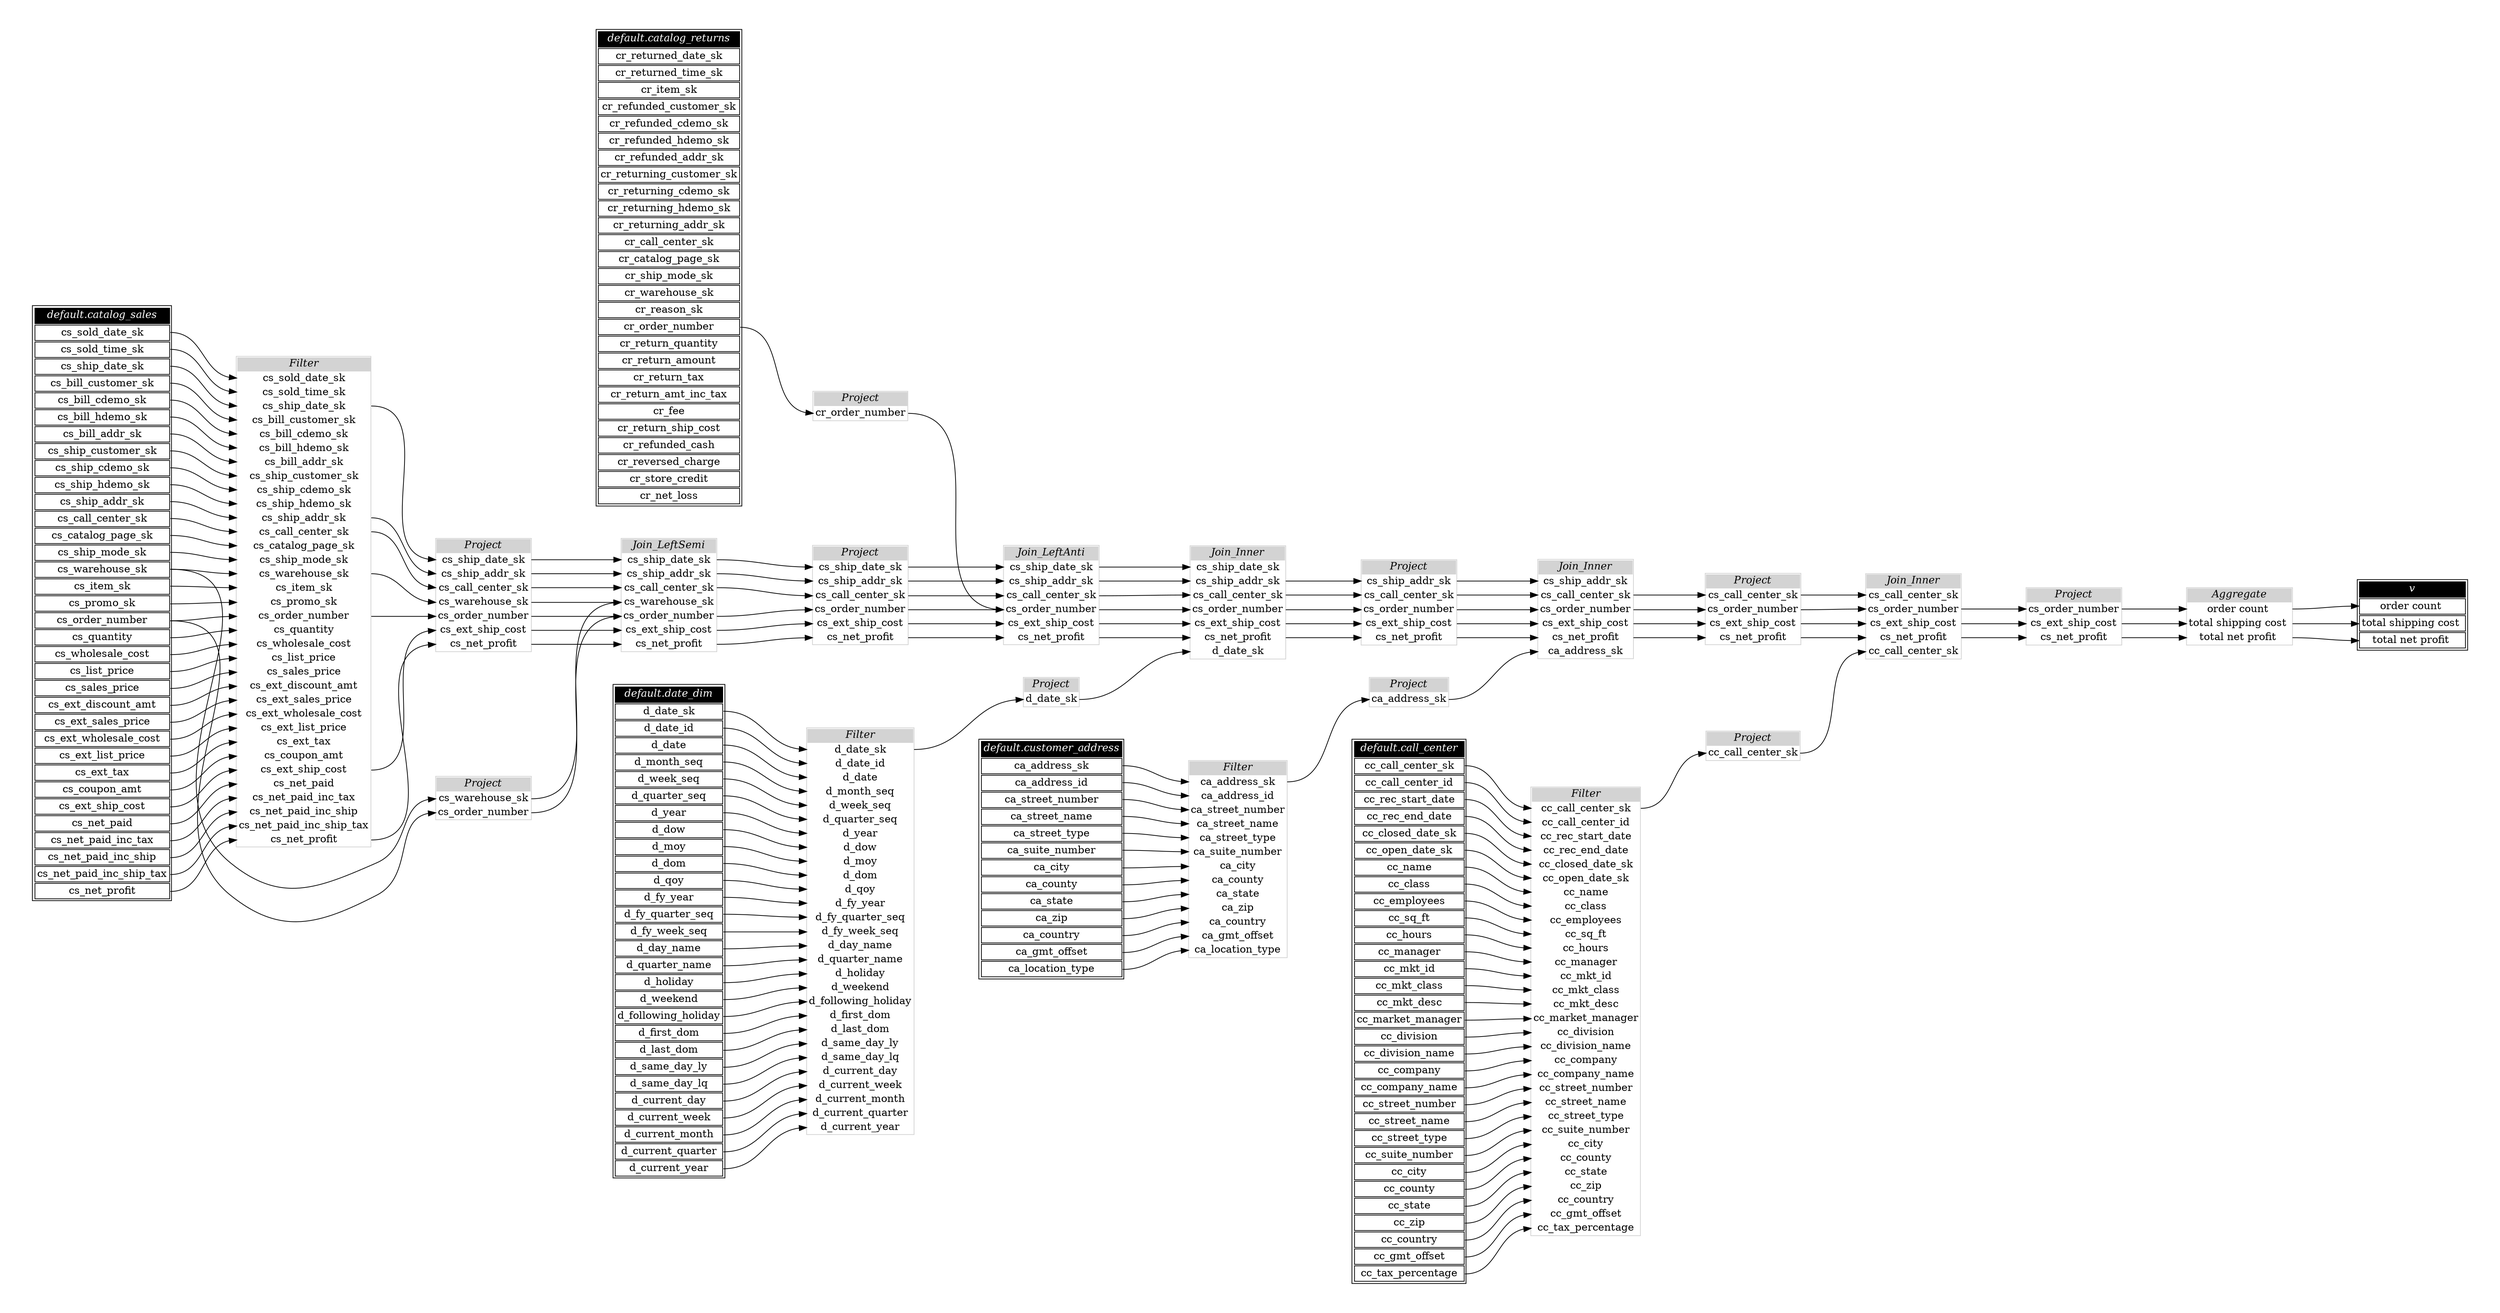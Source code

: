 // Automatically generated by TPCDSFlowTestSuite


digraph {
  graph [pad="0.5" nodesep="0.5" ranksep="1" fontname="Helvetica" rankdir=LR];
  node [shape=plaintext]

  
"Aggregate_d68d94e" [label=<
<table color="lightgray" border="1" cellborder="0" cellspacing="0">
  <tr><td bgcolor="lightgray" port="nodeName"><i>Aggregate</i></td></tr>
  <tr><td port="0">order count </td></tr>
<tr><td port="1">total shipping cost </td></tr>
<tr><td port="2">total net profit </td></tr>
</table>>];
     

"Filter_3b61255" [label=<
<table color="lightgray" border="1" cellborder="0" cellspacing="0">
  <tr><td bgcolor="lightgray" port="nodeName"><i>Filter</i></td></tr>
  <tr><td port="0">d_date_sk</td></tr>
<tr><td port="1">d_date_id</td></tr>
<tr><td port="2">d_date</td></tr>
<tr><td port="3">d_month_seq</td></tr>
<tr><td port="4">d_week_seq</td></tr>
<tr><td port="5">d_quarter_seq</td></tr>
<tr><td port="6">d_year</td></tr>
<tr><td port="7">d_dow</td></tr>
<tr><td port="8">d_moy</td></tr>
<tr><td port="9">d_dom</td></tr>
<tr><td port="10">d_qoy</td></tr>
<tr><td port="11">d_fy_year</td></tr>
<tr><td port="12">d_fy_quarter_seq</td></tr>
<tr><td port="13">d_fy_week_seq</td></tr>
<tr><td port="14">d_day_name</td></tr>
<tr><td port="15">d_quarter_name</td></tr>
<tr><td port="16">d_holiday</td></tr>
<tr><td port="17">d_weekend</td></tr>
<tr><td port="18">d_following_holiday</td></tr>
<tr><td port="19">d_first_dom</td></tr>
<tr><td port="20">d_last_dom</td></tr>
<tr><td port="21">d_same_day_ly</td></tr>
<tr><td port="22">d_same_day_lq</td></tr>
<tr><td port="23">d_current_day</td></tr>
<tr><td port="24">d_current_week</td></tr>
<tr><td port="25">d_current_month</td></tr>
<tr><td port="26">d_current_quarter</td></tr>
<tr><td port="27">d_current_year</td></tr>
</table>>];
     

"Filter_920495e" [label=<
<table color="lightgray" border="1" cellborder="0" cellspacing="0">
  <tr><td bgcolor="lightgray" port="nodeName"><i>Filter</i></td></tr>
  <tr><td port="0">cc_call_center_sk</td></tr>
<tr><td port="1">cc_call_center_id</td></tr>
<tr><td port="2">cc_rec_start_date</td></tr>
<tr><td port="3">cc_rec_end_date</td></tr>
<tr><td port="4">cc_closed_date_sk</td></tr>
<tr><td port="5">cc_open_date_sk</td></tr>
<tr><td port="6">cc_name</td></tr>
<tr><td port="7">cc_class</td></tr>
<tr><td port="8">cc_employees</td></tr>
<tr><td port="9">cc_sq_ft</td></tr>
<tr><td port="10">cc_hours</td></tr>
<tr><td port="11">cc_manager</td></tr>
<tr><td port="12">cc_mkt_id</td></tr>
<tr><td port="13">cc_mkt_class</td></tr>
<tr><td port="14">cc_mkt_desc</td></tr>
<tr><td port="15">cc_market_manager</td></tr>
<tr><td port="16">cc_division</td></tr>
<tr><td port="17">cc_division_name</td></tr>
<tr><td port="18">cc_company</td></tr>
<tr><td port="19">cc_company_name</td></tr>
<tr><td port="20">cc_street_number</td></tr>
<tr><td port="21">cc_street_name</td></tr>
<tr><td port="22">cc_street_type</td></tr>
<tr><td port="23">cc_suite_number</td></tr>
<tr><td port="24">cc_city</td></tr>
<tr><td port="25">cc_county</td></tr>
<tr><td port="26">cc_state</td></tr>
<tr><td port="27">cc_zip</td></tr>
<tr><td port="28">cc_country</td></tr>
<tr><td port="29">cc_gmt_offset</td></tr>
<tr><td port="30">cc_tax_percentage</td></tr>
</table>>];
     

"Filter_a540ab0" [label=<
<table color="lightgray" border="1" cellborder="0" cellspacing="0">
  <tr><td bgcolor="lightgray" port="nodeName"><i>Filter</i></td></tr>
  <tr><td port="0">ca_address_sk</td></tr>
<tr><td port="1">ca_address_id</td></tr>
<tr><td port="2">ca_street_number</td></tr>
<tr><td port="3">ca_street_name</td></tr>
<tr><td port="4">ca_street_type</td></tr>
<tr><td port="5">ca_suite_number</td></tr>
<tr><td port="6">ca_city</td></tr>
<tr><td port="7">ca_county</td></tr>
<tr><td port="8">ca_state</td></tr>
<tr><td port="9">ca_zip</td></tr>
<tr><td port="10">ca_country</td></tr>
<tr><td port="11">ca_gmt_offset</td></tr>
<tr><td port="12">ca_location_type</td></tr>
</table>>];
     

"Filter_f55a94b" [label=<
<table color="lightgray" border="1" cellborder="0" cellspacing="0">
  <tr><td bgcolor="lightgray" port="nodeName"><i>Filter</i></td></tr>
  <tr><td port="0">cs_sold_date_sk</td></tr>
<tr><td port="1">cs_sold_time_sk</td></tr>
<tr><td port="2">cs_ship_date_sk</td></tr>
<tr><td port="3">cs_bill_customer_sk</td></tr>
<tr><td port="4">cs_bill_cdemo_sk</td></tr>
<tr><td port="5">cs_bill_hdemo_sk</td></tr>
<tr><td port="6">cs_bill_addr_sk</td></tr>
<tr><td port="7">cs_ship_customer_sk</td></tr>
<tr><td port="8">cs_ship_cdemo_sk</td></tr>
<tr><td port="9">cs_ship_hdemo_sk</td></tr>
<tr><td port="10">cs_ship_addr_sk</td></tr>
<tr><td port="11">cs_call_center_sk</td></tr>
<tr><td port="12">cs_catalog_page_sk</td></tr>
<tr><td port="13">cs_ship_mode_sk</td></tr>
<tr><td port="14">cs_warehouse_sk</td></tr>
<tr><td port="15">cs_item_sk</td></tr>
<tr><td port="16">cs_promo_sk</td></tr>
<tr><td port="17">cs_order_number</td></tr>
<tr><td port="18">cs_quantity</td></tr>
<tr><td port="19">cs_wholesale_cost</td></tr>
<tr><td port="20">cs_list_price</td></tr>
<tr><td port="21">cs_sales_price</td></tr>
<tr><td port="22">cs_ext_discount_amt</td></tr>
<tr><td port="23">cs_ext_sales_price</td></tr>
<tr><td port="24">cs_ext_wholesale_cost</td></tr>
<tr><td port="25">cs_ext_list_price</td></tr>
<tr><td port="26">cs_ext_tax</td></tr>
<tr><td port="27">cs_coupon_amt</td></tr>
<tr><td port="28">cs_ext_ship_cost</td></tr>
<tr><td port="29">cs_net_paid</td></tr>
<tr><td port="30">cs_net_paid_inc_tax</td></tr>
<tr><td port="31">cs_net_paid_inc_ship</td></tr>
<tr><td port="32">cs_net_paid_inc_ship_tax</td></tr>
<tr><td port="33">cs_net_profit</td></tr>
</table>>];
     

"Join_Inner_906a232" [label=<
<table color="lightgray" border="1" cellborder="0" cellspacing="0">
  <tr><td bgcolor="lightgray" port="nodeName"><i>Join_Inner</i></td></tr>
  <tr><td port="0">cs_ship_date_sk</td></tr>
<tr><td port="1">cs_ship_addr_sk</td></tr>
<tr><td port="2">cs_call_center_sk</td></tr>
<tr><td port="3">cs_order_number</td></tr>
<tr><td port="4">cs_ext_ship_cost</td></tr>
<tr><td port="5">cs_net_profit</td></tr>
<tr><td port="6">d_date_sk</td></tr>
</table>>];
     

"Join_Inner_c99a176" [label=<
<table color="lightgray" border="1" cellborder="0" cellspacing="0">
  <tr><td bgcolor="lightgray" port="nodeName"><i>Join_Inner</i></td></tr>
  <tr><td port="0">cs_call_center_sk</td></tr>
<tr><td port="1">cs_order_number</td></tr>
<tr><td port="2">cs_ext_ship_cost</td></tr>
<tr><td port="3">cs_net_profit</td></tr>
<tr><td port="4">cc_call_center_sk</td></tr>
</table>>];
     

"Join_Inner_d29ba1b" [label=<
<table color="lightgray" border="1" cellborder="0" cellspacing="0">
  <tr><td bgcolor="lightgray" port="nodeName"><i>Join_Inner</i></td></tr>
  <tr><td port="0">cs_ship_addr_sk</td></tr>
<tr><td port="1">cs_call_center_sk</td></tr>
<tr><td port="2">cs_order_number</td></tr>
<tr><td port="3">cs_ext_ship_cost</td></tr>
<tr><td port="4">cs_net_profit</td></tr>
<tr><td port="5">ca_address_sk</td></tr>
</table>>];
     

"Join_LeftAnti_32b6fa9" [label=<
<table color="lightgray" border="1" cellborder="0" cellspacing="0">
  <tr><td bgcolor="lightgray" port="nodeName"><i>Join_LeftAnti</i></td></tr>
  <tr><td port="0">cs_ship_date_sk</td></tr>
<tr><td port="1">cs_ship_addr_sk</td></tr>
<tr><td port="2">cs_call_center_sk</td></tr>
<tr><td port="3">cs_order_number</td></tr>
<tr><td port="4">cs_ext_ship_cost</td></tr>
<tr><td port="5">cs_net_profit</td></tr>
</table>>];
     

"Join_LeftSemi_e8821cc" [label=<
<table color="lightgray" border="1" cellborder="0" cellspacing="0">
  <tr><td bgcolor="lightgray" port="nodeName"><i>Join_LeftSemi</i></td></tr>
  <tr><td port="0">cs_ship_date_sk</td></tr>
<tr><td port="1">cs_ship_addr_sk</td></tr>
<tr><td port="2">cs_call_center_sk</td></tr>
<tr><td port="3">cs_warehouse_sk</td></tr>
<tr><td port="4">cs_order_number</td></tr>
<tr><td port="5">cs_ext_ship_cost</td></tr>
<tr><td port="6">cs_net_profit</td></tr>
</table>>];
     

"Project_0ec3453" [label=<
<table color="lightgray" border="1" cellborder="0" cellspacing="0">
  <tr><td bgcolor="lightgray" port="nodeName"><i>Project</i></td></tr>
  <tr><td port="0">d_date_sk</td></tr>
</table>>];
     

"Project_3a22225" [label=<
<table color="lightgray" border="1" cellborder="0" cellspacing="0">
  <tr><td bgcolor="lightgray" port="nodeName"><i>Project</i></td></tr>
  <tr><td port="0">cs_ship_date_sk</td></tr>
<tr><td port="1">cs_ship_addr_sk</td></tr>
<tr><td port="2">cs_call_center_sk</td></tr>
<tr><td port="3">cs_order_number</td></tr>
<tr><td port="4">cs_ext_ship_cost</td></tr>
<tr><td port="5">cs_net_profit</td></tr>
</table>>];
     

"Project_499a827" [label=<
<table color="lightgray" border="1" cellborder="0" cellspacing="0">
  <tr><td bgcolor="lightgray" port="nodeName"><i>Project</i></td></tr>
  <tr><td port="0">ca_address_sk</td></tr>
</table>>];
     

"Project_4e02371" [label=<
<table color="lightgray" border="1" cellborder="0" cellspacing="0">
  <tr><td bgcolor="lightgray" port="nodeName"><i>Project</i></td></tr>
  <tr><td port="0">cs_ship_date_sk</td></tr>
<tr><td port="1">cs_ship_addr_sk</td></tr>
<tr><td port="2">cs_call_center_sk</td></tr>
<tr><td port="3">cs_warehouse_sk</td></tr>
<tr><td port="4">cs_order_number</td></tr>
<tr><td port="5">cs_ext_ship_cost</td></tr>
<tr><td port="6">cs_net_profit</td></tr>
</table>>];
     

"Project_53b9f45" [label=<
<table color="lightgray" border="1" cellborder="0" cellspacing="0">
  <tr><td bgcolor="lightgray" port="nodeName"><i>Project</i></td></tr>
  <tr><td port="0">cr_order_number</td></tr>
</table>>];
     

"Project_54c81d7" [label=<
<table color="lightgray" border="1" cellborder="0" cellspacing="0">
  <tr><td bgcolor="lightgray" port="nodeName"><i>Project</i></td></tr>
  <tr><td port="0">cs_ship_addr_sk</td></tr>
<tr><td port="1">cs_call_center_sk</td></tr>
<tr><td port="2">cs_order_number</td></tr>
<tr><td port="3">cs_ext_ship_cost</td></tr>
<tr><td port="4">cs_net_profit</td></tr>
</table>>];
     

"Project_974ea98" [label=<
<table color="lightgray" border="1" cellborder="0" cellspacing="0">
  <tr><td bgcolor="lightgray" port="nodeName"><i>Project</i></td></tr>
  <tr><td port="0">cs_order_number</td></tr>
<tr><td port="1">cs_ext_ship_cost</td></tr>
<tr><td port="2">cs_net_profit</td></tr>
</table>>];
     

"Project_bb8848f" [label=<
<table color="lightgray" border="1" cellborder="0" cellspacing="0">
  <tr><td bgcolor="lightgray" port="nodeName"><i>Project</i></td></tr>
  <tr><td port="0">cs_warehouse_sk</td></tr>
<tr><td port="1">cs_order_number</td></tr>
</table>>];
     

"Project_c9b9ab4" [label=<
<table color="lightgray" border="1" cellborder="0" cellspacing="0">
  <tr><td bgcolor="lightgray" port="nodeName"><i>Project</i></td></tr>
  <tr><td port="0">cc_call_center_sk</td></tr>
</table>>];
     

"Project_e0c3256" [label=<
<table color="lightgray" border="1" cellborder="0" cellspacing="0">
  <tr><td bgcolor="lightgray" port="nodeName"><i>Project</i></td></tr>
  <tr><td port="0">cs_call_center_sk</td></tr>
<tr><td port="1">cs_order_number</td></tr>
<tr><td port="2">cs_ext_ship_cost</td></tr>
<tr><td port="3">cs_net_profit</td></tr>
</table>>];
     

"default.call_center" [color="black" label=<
<table>
  <tr><td bgcolor="black" port="nodeName"><i><font color="white">default.call_center</font></i></td></tr>
  <tr><td port="0">cc_call_center_sk</td></tr>
<tr><td port="1">cc_call_center_id</td></tr>
<tr><td port="2">cc_rec_start_date</td></tr>
<tr><td port="3">cc_rec_end_date</td></tr>
<tr><td port="4">cc_closed_date_sk</td></tr>
<tr><td port="5">cc_open_date_sk</td></tr>
<tr><td port="6">cc_name</td></tr>
<tr><td port="7">cc_class</td></tr>
<tr><td port="8">cc_employees</td></tr>
<tr><td port="9">cc_sq_ft</td></tr>
<tr><td port="10">cc_hours</td></tr>
<tr><td port="11">cc_manager</td></tr>
<tr><td port="12">cc_mkt_id</td></tr>
<tr><td port="13">cc_mkt_class</td></tr>
<tr><td port="14">cc_mkt_desc</td></tr>
<tr><td port="15">cc_market_manager</td></tr>
<tr><td port="16">cc_division</td></tr>
<tr><td port="17">cc_division_name</td></tr>
<tr><td port="18">cc_company</td></tr>
<tr><td port="19">cc_company_name</td></tr>
<tr><td port="20">cc_street_number</td></tr>
<tr><td port="21">cc_street_name</td></tr>
<tr><td port="22">cc_street_type</td></tr>
<tr><td port="23">cc_suite_number</td></tr>
<tr><td port="24">cc_city</td></tr>
<tr><td port="25">cc_county</td></tr>
<tr><td port="26">cc_state</td></tr>
<tr><td port="27">cc_zip</td></tr>
<tr><td port="28">cc_country</td></tr>
<tr><td port="29">cc_gmt_offset</td></tr>
<tr><td port="30">cc_tax_percentage</td></tr>
</table>>];
     

"default.catalog_returns" [color="black" label=<
<table>
  <tr><td bgcolor="black" port="nodeName"><i><font color="white">default.catalog_returns</font></i></td></tr>
  <tr><td port="0">cr_returned_date_sk</td></tr>
<tr><td port="1">cr_returned_time_sk</td></tr>
<tr><td port="2">cr_item_sk</td></tr>
<tr><td port="3">cr_refunded_customer_sk</td></tr>
<tr><td port="4">cr_refunded_cdemo_sk</td></tr>
<tr><td port="5">cr_refunded_hdemo_sk</td></tr>
<tr><td port="6">cr_refunded_addr_sk</td></tr>
<tr><td port="7">cr_returning_customer_sk</td></tr>
<tr><td port="8">cr_returning_cdemo_sk</td></tr>
<tr><td port="9">cr_returning_hdemo_sk</td></tr>
<tr><td port="10">cr_returning_addr_sk</td></tr>
<tr><td port="11">cr_call_center_sk</td></tr>
<tr><td port="12">cr_catalog_page_sk</td></tr>
<tr><td port="13">cr_ship_mode_sk</td></tr>
<tr><td port="14">cr_warehouse_sk</td></tr>
<tr><td port="15">cr_reason_sk</td></tr>
<tr><td port="16">cr_order_number</td></tr>
<tr><td port="17">cr_return_quantity</td></tr>
<tr><td port="18">cr_return_amount</td></tr>
<tr><td port="19">cr_return_tax</td></tr>
<tr><td port="20">cr_return_amt_inc_tax</td></tr>
<tr><td port="21">cr_fee</td></tr>
<tr><td port="22">cr_return_ship_cost</td></tr>
<tr><td port="23">cr_refunded_cash</td></tr>
<tr><td port="24">cr_reversed_charge</td></tr>
<tr><td port="25">cr_store_credit</td></tr>
<tr><td port="26">cr_net_loss</td></tr>
</table>>];
     

"default.catalog_sales" [color="black" label=<
<table>
  <tr><td bgcolor="black" port="nodeName"><i><font color="white">default.catalog_sales</font></i></td></tr>
  <tr><td port="0">cs_sold_date_sk</td></tr>
<tr><td port="1">cs_sold_time_sk</td></tr>
<tr><td port="2">cs_ship_date_sk</td></tr>
<tr><td port="3">cs_bill_customer_sk</td></tr>
<tr><td port="4">cs_bill_cdemo_sk</td></tr>
<tr><td port="5">cs_bill_hdemo_sk</td></tr>
<tr><td port="6">cs_bill_addr_sk</td></tr>
<tr><td port="7">cs_ship_customer_sk</td></tr>
<tr><td port="8">cs_ship_cdemo_sk</td></tr>
<tr><td port="9">cs_ship_hdemo_sk</td></tr>
<tr><td port="10">cs_ship_addr_sk</td></tr>
<tr><td port="11">cs_call_center_sk</td></tr>
<tr><td port="12">cs_catalog_page_sk</td></tr>
<tr><td port="13">cs_ship_mode_sk</td></tr>
<tr><td port="14">cs_warehouse_sk</td></tr>
<tr><td port="15">cs_item_sk</td></tr>
<tr><td port="16">cs_promo_sk</td></tr>
<tr><td port="17">cs_order_number</td></tr>
<tr><td port="18">cs_quantity</td></tr>
<tr><td port="19">cs_wholesale_cost</td></tr>
<tr><td port="20">cs_list_price</td></tr>
<tr><td port="21">cs_sales_price</td></tr>
<tr><td port="22">cs_ext_discount_amt</td></tr>
<tr><td port="23">cs_ext_sales_price</td></tr>
<tr><td port="24">cs_ext_wholesale_cost</td></tr>
<tr><td port="25">cs_ext_list_price</td></tr>
<tr><td port="26">cs_ext_tax</td></tr>
<tr><td port="27">cs_coupon_amt</td></tr>
<tr><td port="28">cs_ext_ship_cost</td></tr>
<tr><td port="29">cs_net_paid</td></tr>
<tr><td port="30">cs_net_paid_inc_tax</td></tr>
<tr><td port="31">cs_net_paid_inc_ship</td></tr>
<tr><td port="32">cs_net_paid_inc_ship_tax</td></tr>
<tr><td port="33">cs_net_profit</td></tr>
</table>>];
     

"default.customer_address" [color="black" label=<
<table>
  <tr><td bgcolor="black" port="nodeName"><i><font color="white">default.customer_address</font></i></td></tr>
  <tr><td port="0">ca_address_sk</td></tr>
<tr><td port="1">ca_address_id</td></tr>
<tr><td port="2">ca_street_number</td></tr>
<tr><td port="3">ca_street_name</td></tr>
<tr><td port="4">ca_street_type</td></tr>
<tr><td port="5">ca_suite_number</td></tr>
<tr><td port="6">ca_city</td></tr>
<tr><td port="7">ca_county</td></tr>
<tr><td port="8">ca_state</td></tr>
<tr><td port="9">ca_zip</td></tr>
<tr><td port="10">ca_country</td></tr>
<tr><td port="11">ca_gmt_offset</td></tr>
<tr><td port="12">ca_location_type</td></tr>
</table>>];
     

"default.date_dim" [color="black" label=<
<table>
  <tr><td bgcolor="black" port="nodeName"><i><font color="white">default.date_dim</font></i></td></tr>
  <tr><td port="0">d_date_sk</td></tr>
<tr><td port="1">d_date_id</td></tr>
<tr><td port="2">d_date</td></tr>
<tr><td port="3">d_month_seq</td></tr>
<tr><td port="4">d_week_seq</td></tr>
<tr><td port="5">d_quarter_seq</td></tr>
<tr><td port="6">d_year</td></tr>
<tr><td port="7">d_dow</td></tr>
<tr><td port="8">d_moy</td></tr>
<tr><td port="9">d_dom</td></tr>
<tr><td port="10">d_qoy</td></tr>
<tr><td port="11">d_fy_year</td></tr>
<tr><td port="12">d_fy_quarter_seq</td></tr>
<tr><td port="13">d_fy_week_seq</td></tr>
<tr><td port="14">d_day_name</td></tr>
<tr><td port="15">d_quarter_name</td></tr>
<tr><td port="16">d_holiday</td></tr>
<tr><td port="17">d_weekend</td></tr>
<tr><td port="18">d_following_holiday</td></tr>
<tr><td port="19">d_first_dom</td></tr>
<tr><td port="20">d_last_dom</td></tr>
<tr><td port="21">d_same_day_ly</td></tr>
<tr><td port="22">d_same_day_lq</td></tr>
<tr><td port="23">d_current_day</td></tr>
<tr><td port="24">d_current_week</td></tr>
<tr><td port="25">d_current_month</td></tr>
<tr><td port="26">d_current_quarter</td></tr>
<tr><td port="27">d_current_year</td></tr>
</table>>];
     

"v" [color="black" label=<
<table>
  <tr><td bgcolor="black" port="nodeName"><i><font color="white">v</font></i></td></tr>
  <tr><td port="0">order count </td></tr>
<tr><td port="1">total shipping cost </td></tr>
<tr><td port="2">total net profit </td></tr>
</table>>];
     
  "Aggregate_d68d94e":0 -> "v":0;
"Aggregate_d68d94e":1 -> "v":1;
"Aggregate_d68d94e":2 -> "v":2;
"Filter_3b61255":0 -> "Project_0ec3453":0;
"Filter_920495e":0 -> "Project_c9b9ab4":0;
"Filter_a540ab0":0 -> "Project_499a827":0;
"Filter_f55a94b":10 -> "Project_4e02371":1;
"Filter_f55a94b":11 -> "Project_4e02371":2;
"Filter_f55a94b":14 -> "Project_4e02371":3;
"Filter_f55a94b":17 -> "Project_4e02371":4;
"Filter_f55a94b":2 -> "Project_4e02371":0;
"Filter_f55a94b":28 -> "Project_4e02371":5;
"Filter_f55a94b":33 -> "Project_4e02371":6;
"Join_Inner_906a232":1 -> "Project_54c81d7":0;
"Join_Inner_906a232":2 -> "Project_54c81d7":1;
"Join_Inner_906a232":3 -> "Project_54c81d7":2;
"Join_Inner_906a232":4 -> "Project_54c81d7":3;
"Join_Inner_906a232":5 -> "Project_54c81d7":4;
"Join_Inner_c99a176":1 -> "Project_974ea98":0;
"Join_Inner_c99a176":2 -> "Project_974ea98":1;
"Join_Inner_c99a176":3 -> "Project_974ea98":2;
"Join_Inner_d29ba1b":1 -> "Project_e0c3256":0;
"Join_Inner_d29ba1b":2 -> "Project_e0c3256":1;
"Join_Inner_d29ba1b":3 -> "Project_e0c3256":2;
"Join_Inner_d29ba1b":4 -> "Project_e0c3256":3;
"Join_LeftAnti_32b6fa9":0 -> "Join_Inner_906a232":0;
"Join_LeftAnti_32b6fa9":1 -> "Join_Inner_906a232":1;
"Join_LeftAnti_32b6fa9":2 -> "Join_Inner_906a232":2;
"Join_LeftAnti_32b6fa9":3 -> "Join_Inner_906a232":3;
"Join_LeftAnti_32b6fa9":4 -> "Join_Inner_906a232":4;
"Join_LeftAnti_32b6fa9":5 -> "Join_Inner_906a232":5;
"Join_LeftSemi_e8821cc":0 -> "Project_3a22225":0;
"Join_LeftSemi_e8821cc":1 -> "Project_3a22225":1;
"Join_LeftSemi_e8821cc":2 -> "Project_3a22225":2;
"Join_LeftSemi_e8821cc":4 -> "Project_3a22225":3;
"Join_LeftSemi_e8821cc":5 -> "Project_3a22225":4;
"Join_LeftSemi_e8821cc":6 -> "Project_3a22225":5;
"Project_0ec3453":0 -> "Join_Inner_906a232":6;
"Project_3a22225":0 -> "Join_LeftAnti_32b6fa9":0;
"Project_3a22225":1 -> "Join_LeftAnti_32b6fa9":1;
"Project_3a22225":2 -> "Join_LeftAnti_32b6fa9":2;
"Project_3a22225":3 -> "Join_LeftAnti_32b6fa9":3;
"Project_3a22225":4 -> "Join_LeftAnti_32b6fa9":4;
"Project_3a22225":5 -> "Join_LeftAnti_32b6fa9":5;
"Project_499a827":0 -> "Join_Inner_d29ba1b":5;
"Project_4e02371":0 -> "Join_LeftSemi_e8821cc":0;
"Project_4e02371":1 -> "Join_LeftSemi_e8821cc":1;
"Project_4e02371":2 -> "Join_LeftSemi_e8821cc":2;
"Project_4e02371":3 -> "Join_LeftSemi_e8821cc":3;
"Project_4e02371":4 -> "Join_LeftSemi_e8821cc":4;
"Project_4e02371":5 -> "Join_LeftSemi_e8821cc":5;
"Project_4e02371":6 -> "Join_LeftSemi_e8821cc":6;
"Project_53b9f45":0 -> "Join_LeftAnti_32b6fa9":3;
"Project_54c81d7":0 -> "Join_Inner_d29ba1b":0;
"Project_54c81d7":1 -> "Join_Inner_d29ba1b":1;
"Project_54c81d7":2 -> "Join_Inner_d29ba1b":2;
"Project_54c81d7":3 -> "Join_Inner_d29ba1b":3;
"Project_54c81d7":4 -> "Join_Inner_d29ba1b":4;
"Project_974ea98":0 -> "Aggregate_d68d94e":0;
"Project_974ea98":1 -> "Aggregate_d68d94e":1;
"Project_974ea98":2 -> "Aggregate_d68d94e":2;
"Project_bb8848f":0 -> "Join_LeftSemi_e8821cc":3;
"Project_bb8848f":1 -> "Join_LeftSemi_e8821cc":4;
"Project_c9b9ab4":0 -> "Join_Inner_c99a176":4;
"Project_e0c3256":0 -> "Join_Inner_c99a176":0;
"Project_e0c3256":1 -> "Join_Inner_c99a176":1;
"Project_e0c3256":2 -> "Join_Inner_c99a176":2;
"Project_e0c3256":3 -> "Join_Inner_c99a176":3;
"default.call_center":0 -> "Filter_920495e":0;
"default.call_center":1 -> "Filter_920495e":1;
"default.call_center":10 -> "Filter_920495e":10;
"default.call_center":11 -> "Filter_920495e":11;
"default.call_center":12 -> "Filter_920495e":12;
"default.call_center":13 -> "Filter_920495e":13;
"default.call_center":14 -> "Filter_920495e":14;
"default.call_center":15 -> "Filter_920495e":15;
"default.call_center":16 -> "Filter_920495e":16;
"default.call_center":17 -> "Filter_920495e":17;
"default.call_center":18 -> "Filter_920495e":18;
"default.call_center":19 -> "Filter_920495e":19;
"default.call_center":2 -> "Filter_920495e":2;
"default.call_center":20 -> "Filter_920495e":20;
"default.call_center":21 -> "Filter_920495e":21;
"default.call_center":22 -> "Filter_920495e":22;
"default.call_center":23 -> "Filter_920495e":23;
"default.call_center":24 -> "Filter_920495e":24;
"default.call_center":25 -> "Filter_920495e":25;
"default.call_center":26 -> "Filter_920495e":26;
"default.call_center":27 -> "Filter_920495e":27;
"default.call_center":28 -> "Filter_920495e":28;
"default.call_center":29 -> "Filter_920495e":29;
"default.call_center":3 -> "Filter_920495e":3;
"default.call_center":30 -> "Filter_920495e":30;
"default.call_center":4 -> "Filter_920495e":4;
"default.call_center":5 -> "Filter_920495e":5;
"default.call_center":6 -> "Filter_920495e":6;
"default.call_center":7 -> "Filter_920495e":7;
"default.call_center":8 -> "Filter_920495e":8;
"default.call_center":9 -> "Filter_920495e":9;
"default.catalog_returns":16 -> "Project_53b9f45":0;
"default.catalog_sales":0 -> "Filter_f55a94b":0;
"default.catalog_sales":1 -> "Filter_f55a94b":1;
"default.catalog_sales":10 -> "Filter_f55a94b":10;
"default.catalog_sales":11 -> "Filter_f55a94b":11;
"default.catalog_sales":12 -> "Filter_f55a94b":12;
"default.catalog_sales":13 -> "Filter_f55a94b":13;
"default.catalog_sales":14 -> "Filter_f55a94b":14;
"default.catalog_sales":14 -> "Project_bb8848f":0;
"default.catalog_sales":15 -> "Filter_f55a94b":15;
"default.catalog_sales":16 -> "Filter_f55a94b":16;
"default.catalog_sales":17 -> "Filter_f55a94b":17;
"default.catalog_sales":17 -> "Project_bb8848f":1;
"default.catalog_sales":18 -> "Filter_f55a94b":18;
"default.catalog_sales":19 -> "Filter_f55a94b":19;
"default.catalog_sales":2 -> "Filter_f55a94b":2;
"default.catalog_sales":20 -> "Filter_f55a94b":20;
"default.catalog_sales":21 -> "Filter_f55a94b":21;
"default.catalog_sales":22 -> "Filter_f55a94b":22;
"default.catalog_sales":23 -> "Filter_f55a94b":23;
"default.catalog_sales":24 -> "Filter_f55a94b":24;
"default.catalog_sales":25 -> "Filter_f55a94b":25;
"default.catalog_sales":26 -> "Filter_f55a94b":26;
"default.catalog_sales":27 -> "Filter_f55a94b":27;
"default.catalog_sales":28 -> "Filter_f55a94b":28;
"default.catalog_sales":29 -> "Filter_f55a94b":29;
"default.catalog_sales":3 -> "Filter_f55a94b":3;
"default.catalog_sales":30 -> "Filter_f55a94b":30;
"default.catalog_sales":31 -> "Filter_f55a94b":31;
"default.catalog_sales":32 -> "Filter_f55a94b":32;
"default.catalog_sales":33 -> "Filter_f55a94b":33;
"default.catalog_sales":4 -> "Filter_f55a94b":4;
"default.catalog_sales":5 -> "Filter_f55a94b":5;
"default.catalog_sales":6 -> "Filter_f55a94b":6;
"default.catalog_sales":7 -> "Filter_f55a94b":7;
"default.catalog_sales":8 -> "Filter_f55a94b":8;
"default.catalog_sales":9 -> "Filter_f55a94b":9;
"default.customer_address":0 -> "Filter_a540ab0":0;
"default.customer_address":1 -> "Filter_a540ab0":1;
"default.customer_address":10 -> "Filter_a540ab0":10;
"default.customer_address":11 -> "Filter_a540ab0":11;
"default.customer_address":12 -> "Filter_a540ab0":12;
"default.customer_address":2 -> "Filter_a540ab0":2;
"default.customer_address":3 -> "Filter_a540ab0":3;
"default.customer_address":4 -> "Filter_a540ab0":4;
"default.customer_address":5 -> "Filter_a540ab0":5;
"default.customer_address":6 -> "Filter_a540ab0":6;
"default.customer_address":7 -> "Filter_a540ab0":7;
"default.customer_address":8 -> "Filter_a540ab0":8;
"default.customer_address":9 -> "Filter_a540ab0":9;
"default.date_dim":0 -> "Filter_3b61255":0;
"default.date_dim":1 -> "Filter_3b61255":1;
"default.date_dim":10 -> "Filter_3b61255":10;
"default.date_dim":11 -> "Filter_3b61255":11;
"default.date_dim":12 -> "Filter_3b61255":12;
"default.date_dim":13 -> "Filter_3b61255":13;
"default.date_dim":14 -> "Filter_3b61255":14;
"default.date_dim":15 -> "Filter_3b61255":15;
"default.date_dim":16 -> "Filter_3b61255":16;
"default.date_dim":17 -> "Filter_3b61255":17;
"default.date_dim":18 -> "Filter_3b61255":18;
"default.date_dim":19 -> "Filter_3b61255":19;
"default.date_dim":2 -> "Filter_3b61255":2;
"default.date_dim":20 -> "Filter_3b61255":20;
"default.date_dim":21 -> "Filter_3b61255":21;
"default.date_dim":22 -> "Filter_3b61255":22;
"default.date_dim":23 -> "Filter_3b61255":23;
"default.date_dim":24 -> "Filter_3b61255":24;
"default.date_dim":25 -> "Filter_3b61255":25;
"default.date_dim":26 -> "Filter_3b61255":26;
"default.date_dim":27 -> "Filter_3b61255":27;
"default.date_dim":3 -> "Filter_3b61255":3;
"default.date_dim":4 -> "Filter_3b61255":4;
"default.date_dim":5 -> "Filter_3b61255":5;
"default.date_dim":6 -> "Filter_3b61255":6;
"default.date_dim":7 -> "Filter_3b61255":7;
"default.date_dim":8 -> "Filter_3b61255":8;
"default.date_dim":9 -> "Filter_3b61255":9;
}
       